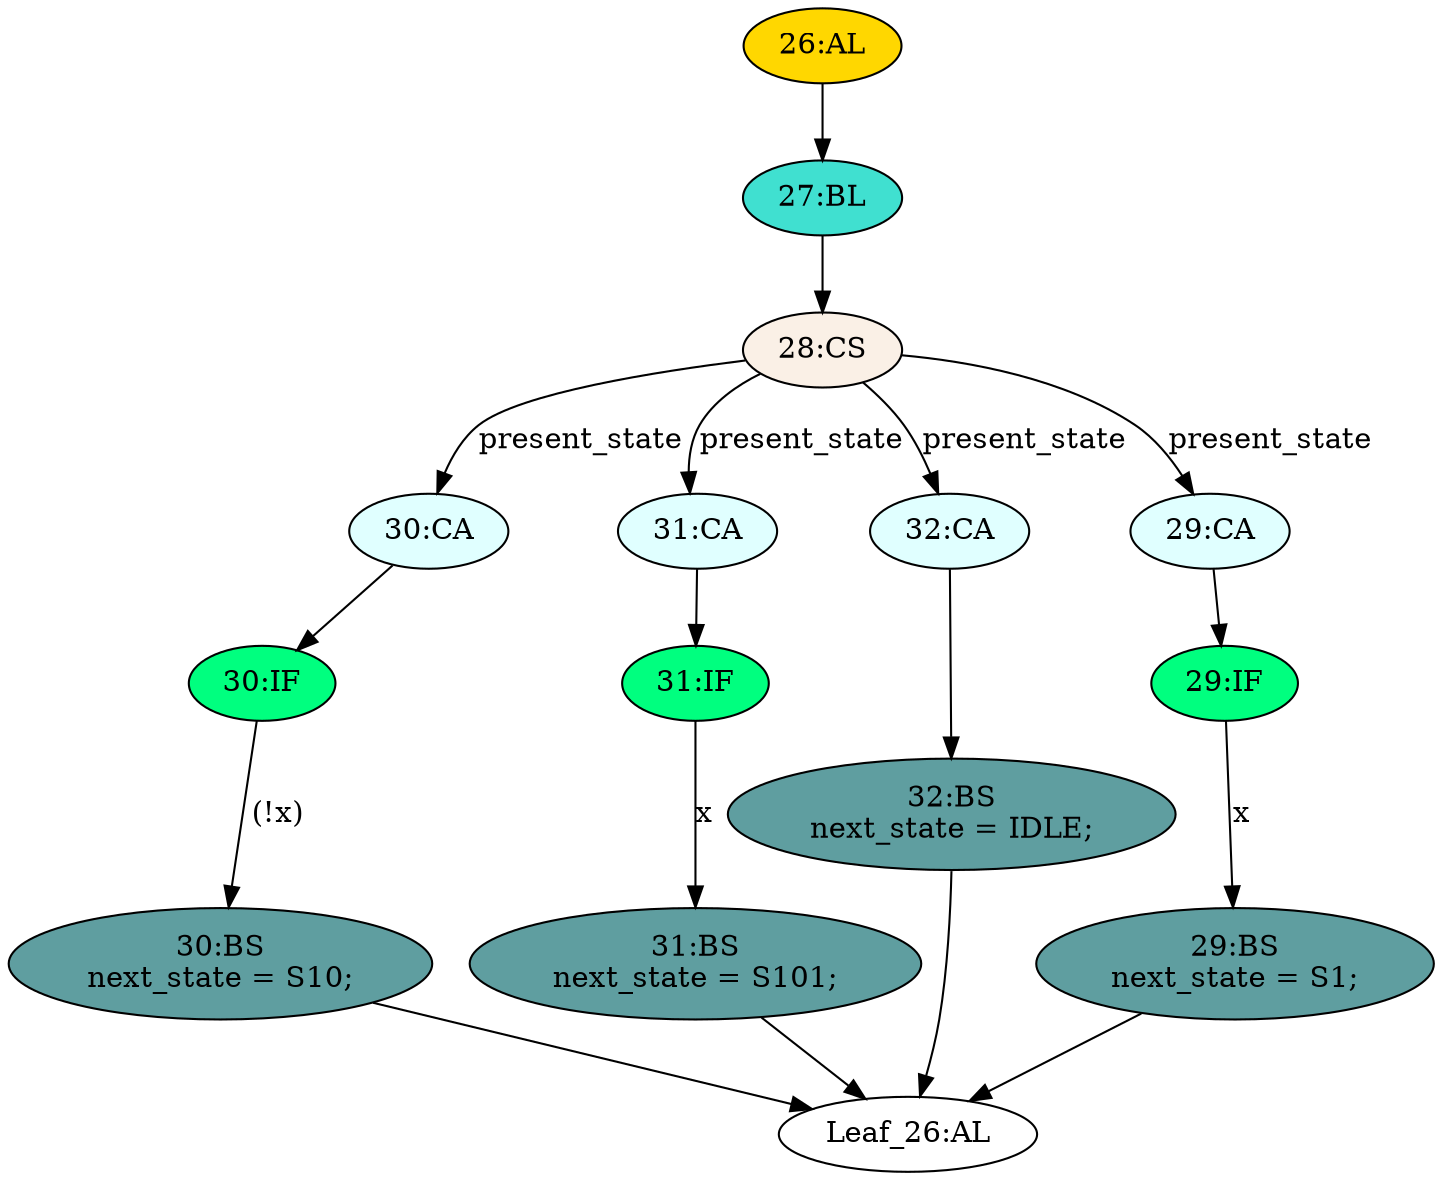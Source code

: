 strict digraph "" {
	node [label="\N"];
	"29:BS"	[ast="<pyverilog.vparser.ast.BlockingSubstitution object at 0x7f5783dee550>",
		fillcolor=cadetblue,
		label="29:BS
next_state = S1;",
		statements="[<pyverilog.vparser.ast.BlockingSubstitution object at 0x7f5783dee550>]",
		style=filled,
		typ=BlockingSubstitution];
	"Leaf_26:AL"	[def_var="['next_state']",
		label="Leaf_26:AL"];
	"29:BS" -> "Leaf_26:AL"	[cond="[]",
		lineno=None];
	"30:CA"	[ast="<pyverilog.vparser.ast.Case object at 0x7f5783dcf090>",
		fillcolor=lightcyan,
		label="30:CA",
		statements="[]",
		style=filled,
		typ=Case];
	"30:IF"	[ast="<pyverilog.vparser.ast.IfStatement object at 0x7f5783dcf110>",
		fillcolor=springgreen,
		label="30:IF",
		statements="[]",
		style=filled,
		typ=IfStatement];
	"30:CA" -> "30:IF"	[cond="[]",
		lineno=None];
	"29:IF"	[ast="<pyverilog.vparser.ast.IfStatement object at 0x7f5783dcf390>",
		fillcolor=springgreen,
		label="29:IF",
		statements="[]",
		style=filled,
		typ=IfStatement];
	"29:IF" -> "29:BS"	[cond="['x']",
		label=x,
		lineno=29];
	"31:CA"	[ast="<pyverilog.vparser.ast.Case object at 0x7f5783dcf410>",
		fillcolor=lightcyan,
		label="31:CA",
		statements="[]",
		style=filled,
		typ=Case];
	"31:IF"	[ast="<pyverilog.vparser.ast.IfStatement object at 0x7f5783dcf490>",
		fillcolor=springgreen,
		label="31:IF",
		statements="[]",
		style=filled,
		typ=IfStatement];
	"31:CA" -> "31:IF"	[cond="[]",
		lineno=None];
	"27:BL"	[ast="<pyverilog.vparser.ast.Block object at 0x7f5783dcf9d0>",
		fillcolor=turquoise,
		label="27:BL",
		statements="[]",
		style=filled,
		typ=Block];
	"28:CS"	[ast="<pyverilog.vparser.ast.CaseStatement object at 0x7f5783dcf810>",
		fillcolor=linen,
		label="28:CS",
		statements="[]",
		style=filled,
		typ=CaseStatement];
	"27:BL" -> "28:CS"	[cond="[]",
		lineno=None];
	"31:BS"	[ast="<pyverilog.vparser.ast.BlockingSubstitution object at 0x7f5783dcf4d0>",
		fillcolor=cadetblue,
		label="31:BS
next_state = S101;",
		statements="[<pyverilog.vparser.ast.BlockingSubstitution object at 0x7f5783dcf4d0>]",
		style=filled,
		typ=BlockingSubstitution];
	"31:IF" -> "31:BS"	[cond="['x']",
		label=x,
		lineno=31];
	"28:CS" -> "30:CA"	[cond="['present_state']",
		label=present_state,
		lineno=28];
	"28:CS" -> "31:CA"	[cond="['present_state']",
		label=present_state,
		lineno=28];
	"32:CA"	[ast="<pyverilog.vparser.ast.Case object at 0x7f5783dcf650>",
		fillcolor=lightcyan,
		label="32:CA",
		statements="[]",
		style=filled,
		typ=Case];
	"28:CS" -> "32:CA"	[cond="['present_state']",
		label=present_state,
		lineno=28];
	"29:CA"	[ast="<pyverilog.vparser.ast.Case object at 0x7f5783dcf910>",
		fillcolor=lightcyan,
		label="29:CA",
		statements="[]",
		style=filled,
		typ=Case];
	"28:CS" -> "29:CA"	[cond="['present_state']",
		label=present_state,
		lineno=28];
	"32:BS"	[ast="<pyverilog.vparser.ast.BlockingSubstitution object at 0x7f5783dcf6d0>",
		fillcolor=cadetblue,
		label="32:BS
next_state = IDLE;",
		statements="[<pyverilog.vparser.ast.BlockingSubstitution object at 0x7f5783dcf6d0>]",
		style=filled,
		typ=BlockingSubstitution];
	"32:CA" -> "32:BS"	[cond="[]",
		lineno=None];
	"30:BS"	[ast="<pyverilog.vparser.ast.BlockingSubstitution object at 0x7f5783dcf1d0>",
		fillcolor=cadetblue,
		label="30:BS
next_state = S10;",
		statements="[<pyverilog.vparser.ast.BlockingSubstitution object at 0x7f5783dcf1d0>]",
		style=filled,
		typ=BlockingSubstitution];
	"30:BS" -> "Leaf_26:AL"	[cond="[]",
		lineno=None];
	"29:CA" -> "29:IF"	[cond="[]",
		lineno=None];
	"26:AL"	[ast="<pyverilog.vparser.ast.Always object at 0x7f5783dcfa50>",
		clk_sens=False,
		fillcolor=gold,
		label="26:AL",
		sens="['x']",
		statements="[]",
		style=filled,
		typ=Always,
		use_var="['x', 'present_state']"];
	"26:AL" -> "27:BL"	[cond="[]",
		lineno=None];
	"31:BS" -> "Leaf_26:AL"	[cond="[]",
		lineno=None];
	"32:BS" -> "Leaf_26:AL"	[cond="[]",
		lineno=None];
	"30:IF" -> "30:BS"	[cond="['x']",
		label="(!x)",
		lineno=30];
}

